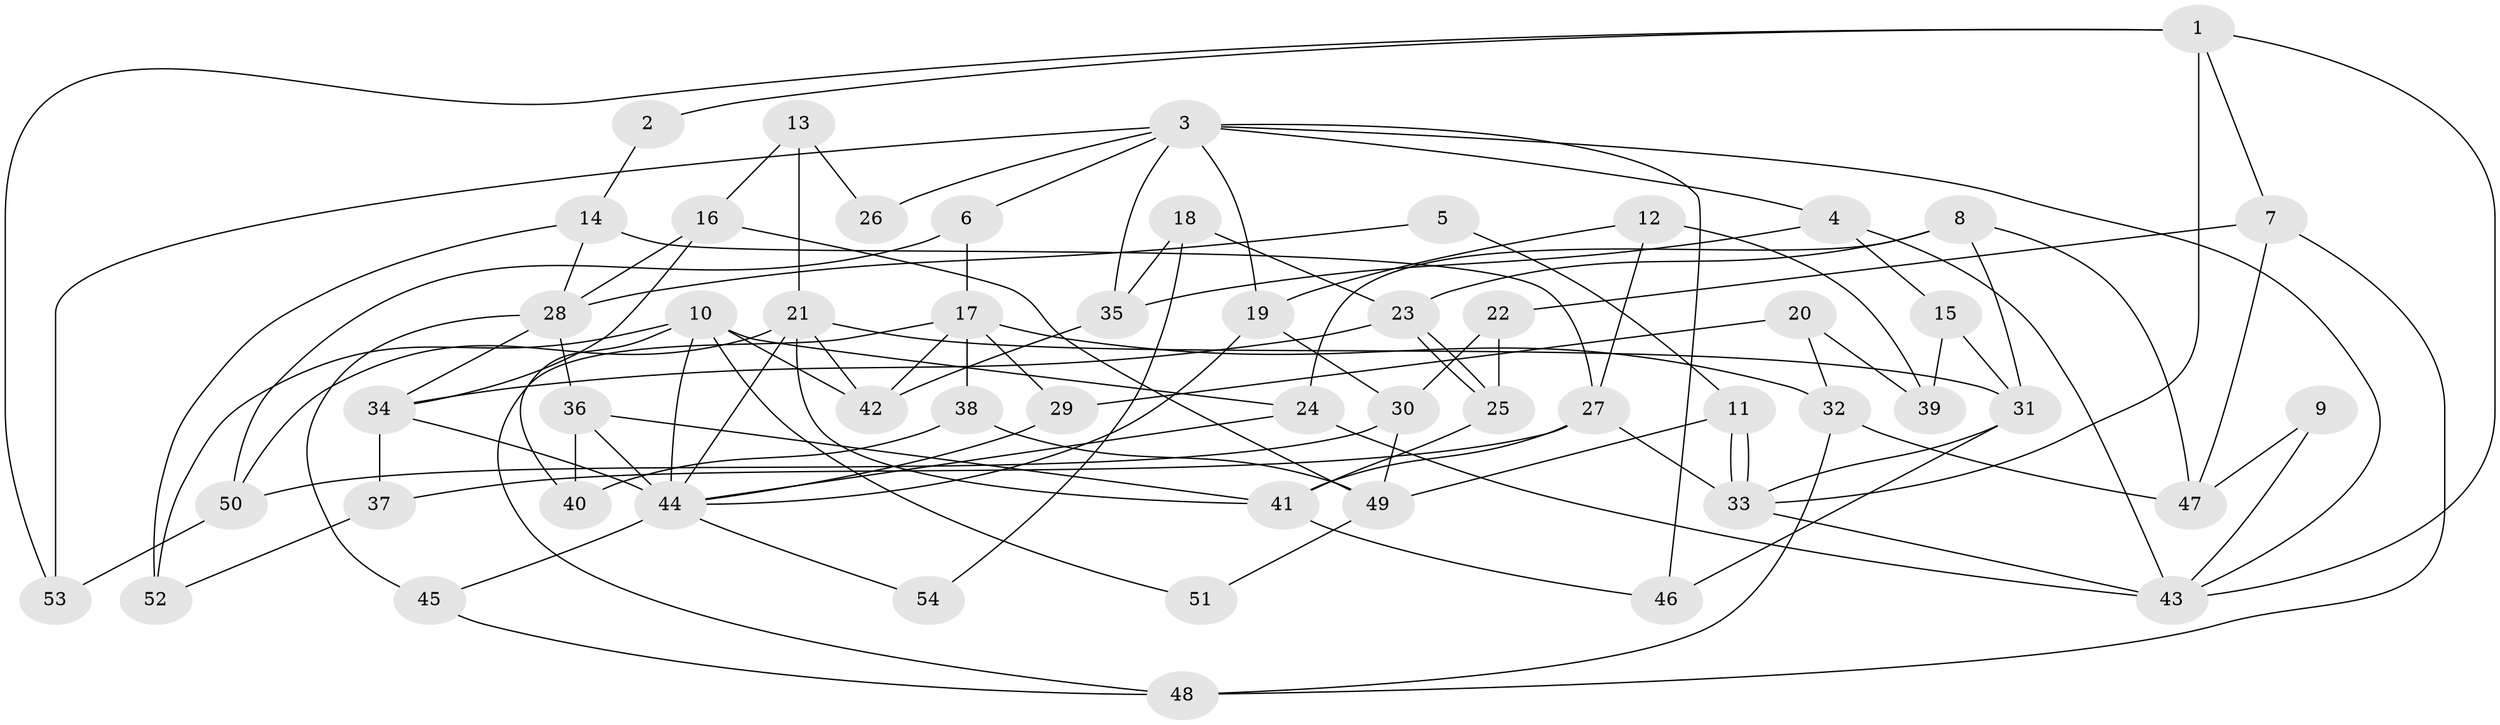 // Generated by graph-tools (version 1.1) at 2025/36/03/09/25 02:36:15]
// undirected, 54 vertices, 108 edges
graph export_dot {
graph [start="1"]
  node [color=gray90,style=filled];
  1;
  2;
  3;
  4;
  5;
  6;
  7;
  8;
  9;
  10;
  11;
  12;
  13;
  14;
  15;
  16;
  17;
  18;
  19;
  20;
  21;
  22;
  23;
  24;
  25;
  26;
  27;
  28;
  29;
  30;
  31;
  32;
  33;
  34;
  35;
  36;
  37;
  38;
  39;
  40;
  41;
  42;
  43;
  44;
  45;
  46;
  47;
  48;
  49;
  50;
  51;
  52;
  53;
  54;
  1 -- 33;
  1 -- 43;
  1 -- 2;
  1 -- 7;
  1 -- 53;
  2 -- 14;
  3 -- 6;
  3 -- 46;
  3 -- 4;
  3 -- 19;
  3 -- 26;
  3 -- 35;
  3 -- 43;
  3 -- 53;
  4 -- 35;
  4 -- 15;
  4 -- 43;
  5 -- 11;
  5 -- 28;
  6 -- 50;
  6 -- 17;
  7 -- 47;
  7 -- 22;
  7 -- 48;
  8 -- 24;
  8 -- 31;
  8 -- 23;
  8 -- 47;
  9 -- 47;
  9 -- 43;
  10 -- 44;
  10 -- 24;
  10 -- 40;
  10 -- 42;
  10 -- 51;
  10 -- 52;
  11 -- 49;
  11 -- 33;
  11 -- 33;
  12 -- 27;
  12 -- 39;
  12 -- 19;
  13 -- 16;
  13 -- 21;
  13 -- 26;
  14 -- 52;
  14 -- 27;
  14 -- 28;
  15 -- 31;
  15 -- 39;
  16 -- 34;
  16 -- 28;
  16 -- 49;
  17 -- 38;
  17 -- 42;
  17 -- 29;
  17 -- 32;
  17 -- 48;
  18 -- 23;
  18 -- 35;
  18 -- 54;
  19 -- 30;
  19 -- 44;
  20 -- 29;
  20 -- 32;
  20 -- 39;
  21 -- 50;
  21 -- 44;
  21 -- 31;
  21 -- 41;
  21 -- 42;
  22 -- 25;
  22 -- 30;
  23 -- 25;
  23 -- 25;
  23 -- 34;
  24 -- 44;
  24 -- 43;
  25 -- 41;
  27 -- 41;
  27 -- 33;
  27 -- 37;
  28 -- 34;
  28 -- 36;
  28 -- 45;
  29 -- 44;
  30 -- 49;
  30 -- 50;
  31 -- 33;
  31 -- 46;
  32 -- 48;
  32 -- 47;
  33 -- 43;
  34 -- 44;
  34 -- 37;
  35 -- 42;
  36 -- 44;
  36 -- 40;
  36 -- 41;
  37 -- 52;
  38 -- 49;
  38 -- 40;
  41 -- 46;
  44 -- 45;
  44 -- 54;
  45 -- 48;
  49 -- 51;
  50 -- 53;
}
